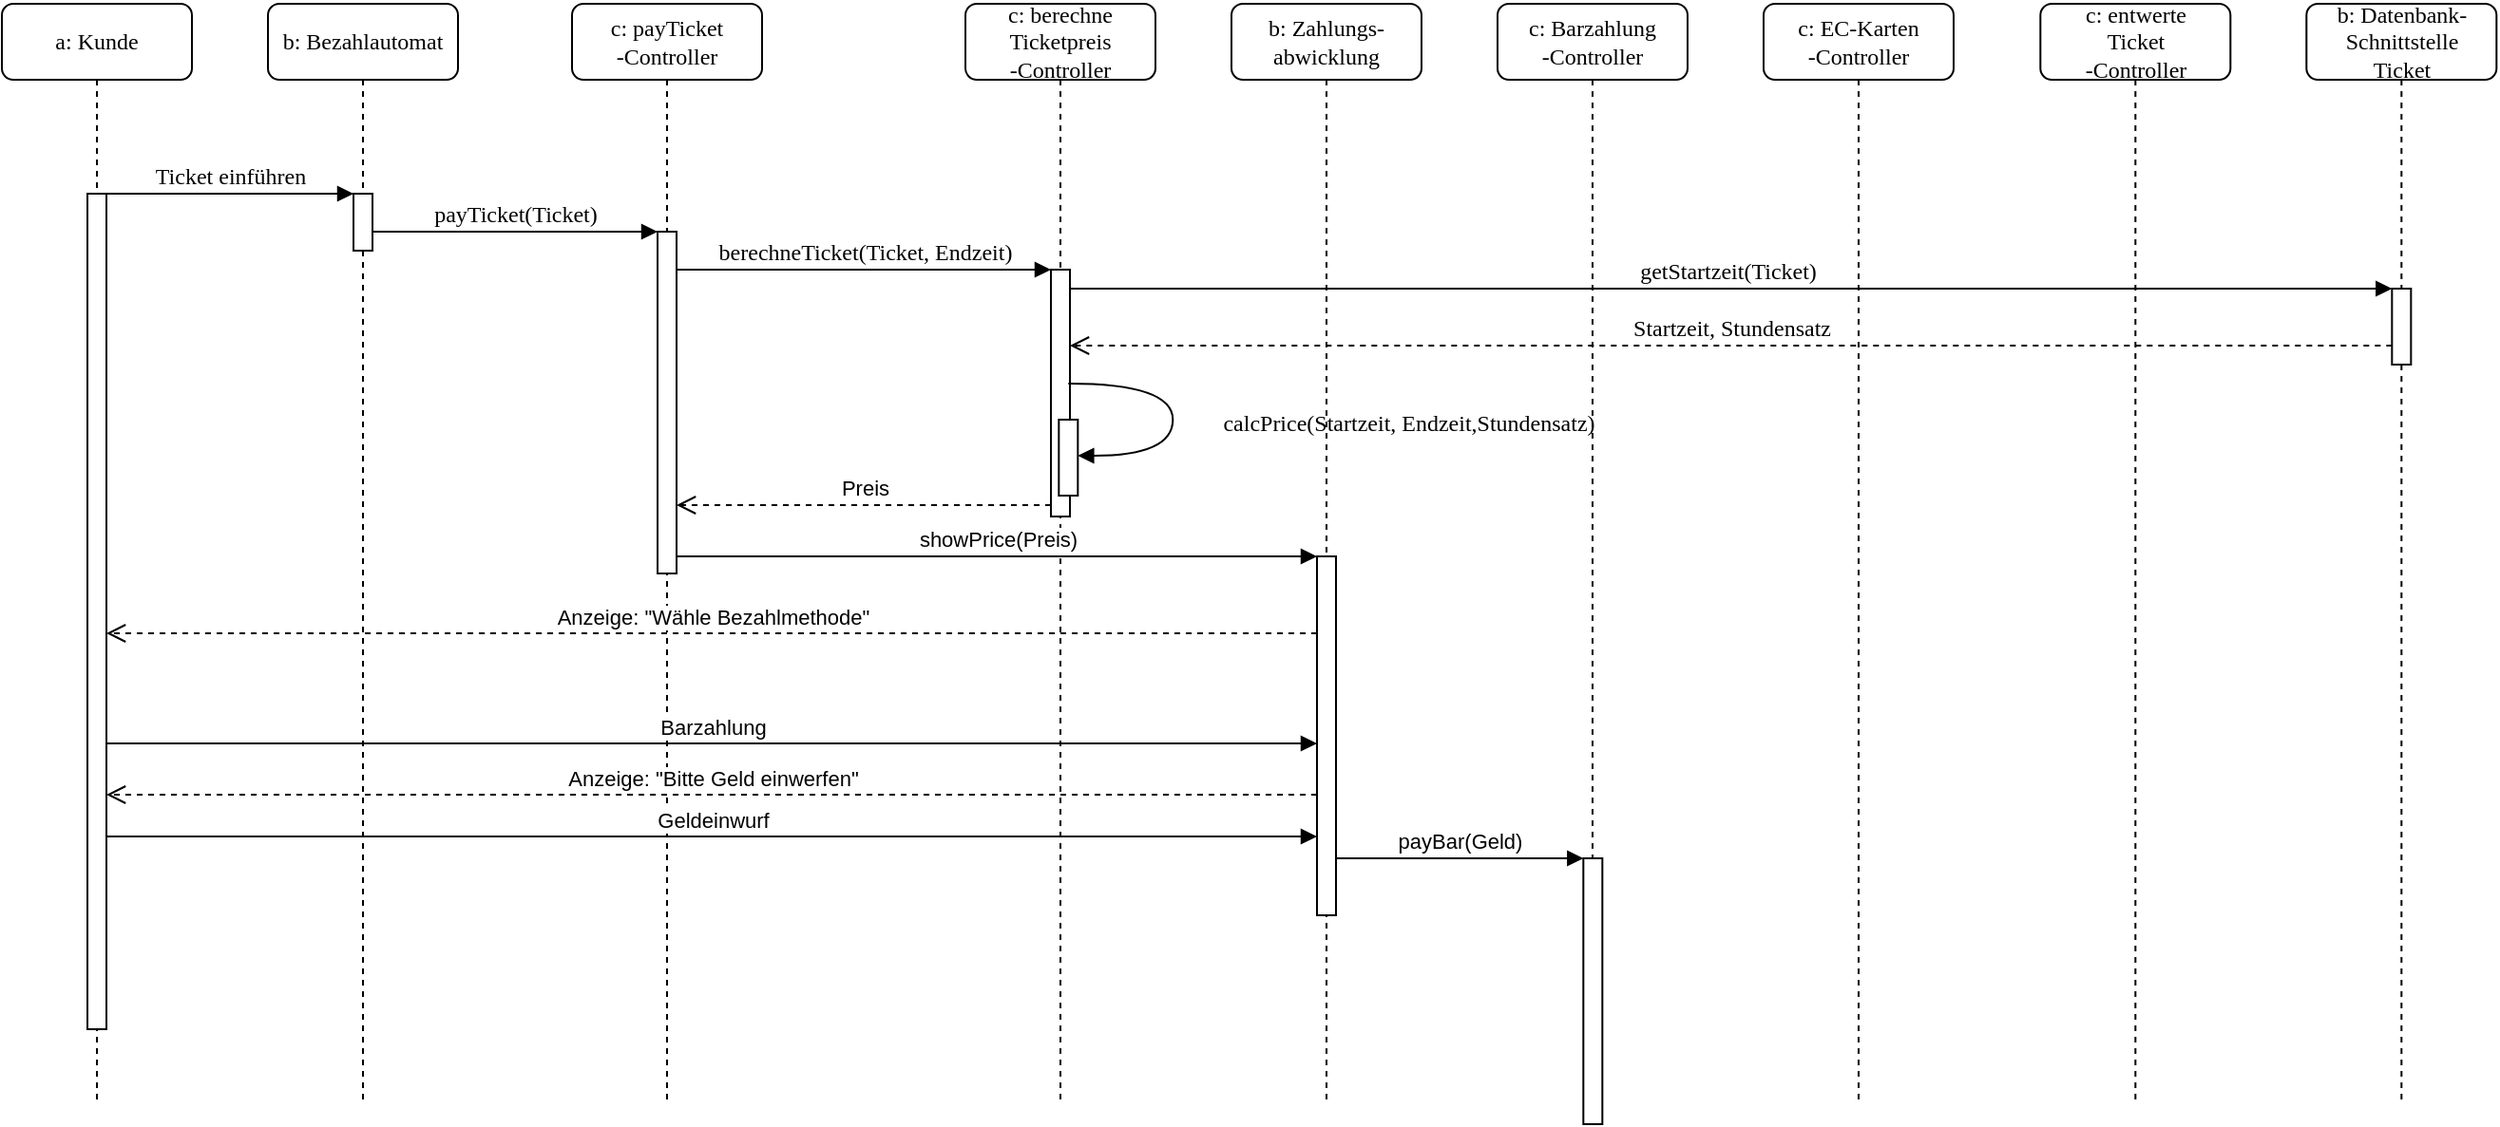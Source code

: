 <mxfile version="10.7.5" type="github"><diagram name="Page-1" id="13e1069c-82ec-6db2-03f1-153e76fe0fe0"><mxGraphModel dx="3047" dy="2093" grid="1" gridSize="10" guides="1" tooltips="1" connect="1" arrows="1" fold="1" page="1" pageScale="1" pageWidth="1100" pageHeight="850" background="#ffffff" math="0" shadow="0"><root><mxCell id="0"/><mxCell id="1" parent="0"/><mxCell id="GPIz5f-cf1OQXe9ibUi--5" value="getStartzeit(Ticket)" style="html=1;verticalAlign=bottom;endArrow=block;entryX=0;entryY=0;labelBackgroundColor=none;fontFamily=Verdana;fontSize=12;edgeStyle=elbowEdgeStyle;elbow=vertical;" edge="1" parent="1" source="7baba1c4bc27f4b0-4" target="GPIz5f-cf1OQXe9ibUi--4"><mxGeometry relative="1" as="geometry"><mxPoint x="1282.667" y="230" as="sourcePoint"/></mxGeometry></mxCell><mxCell id="7baba1c4bc27f4b0-2" value="b: Bezahlautomat" style="shape=umlLifeline;perimeter=lifelinePerimeter;whiteSpace=wrap;html=1;container=1;collapsible=0;recursiveResize=0;outlineConnect=0;rounded=1;shadow=0;comic=0;labelBackgroundColor=none;strokeColor=#000000;strokeWidth=1;fillColor=#FFFFFF;fontFamily=Verdana;fontSize=12;fontColor=#000000;align=center;" parent="1" vertex="1"><mxGeometry x="240" y="80" width="100" height="580" as="geometry"/></mxCell><mxCell id="7baba1c4bc27f4b0-10" value="" style="html=1;points=[];perimeter=orthogonalPerimeter;rounded=0;shadow=0;comic=0;labelBackgroundColor=none;strokeColor=#000000;strokeWidth=1;fillColor=#FFFFFF;fontFamily=Verdana;fontSize=12;fontColor=#000000;align=center;" parent="7baba1c4bc27f4b0-2" vertex="1"><mxGeometry x="45" y="100" width="10" height="30" as="geometry"/></mxCell><mxCell id="7baba1c4bc27f4b0-3" value="c:&amp;nbsp;&lt;span&gt;payTicket&lt;/span&gt;&lt;br&gt;&lt;span&gt;-Controller&lt;/span&gt;" style="shape=umlLifeline;perimeter=lifelinePerimeter;whiteSpace=wrap;html=1;container=1;collapsible=0;recursiveResize=0;outlineConnect=0;rounded=1;shadow=0;comic=0;labelBackgroundColor=none;strokeColor=#000000;strokeWidth=1;fillColor=#FFFFFF;fontFamily=Verdana;fontSize=12;fontColor=#000000;align=center;" parent="1" vertex="1"><mxGeometry x="400" y="80" width="100" height="580" as="geometry"/></mxCell><mxCell id="7baba1c4bc27f4b0-13" value="" style="html=1;points=[];perimeter=orthogonalPerimeter;rounded=0;shadow=0;comic=0;labelBackgroundColor=none;strokeColor=#000000;strokeWidth=1;fillColor=#FFFFFF;fontFamily=Verdana;fontSize=12;fontColor=#000000;align=center;" parent="7baba1c4bc27f4b0-3" vertex="1"><mxGeometry x="45" y="120" width="10" height="180" as="geometry"/></mxCell><mxCell id="7baba1c4bc27f4b0-4" value="c:&amp;nbsp;&lt;span&gt;berechne&lt;/span&gt;&lt;br&gt;&lt;span&gt;Ticketpreis&lt;/span&gt;&lt;br&gt;&lt;span&gt;-Controller&lt;/span&gt;" style="shape=umlLifeline;perimeter=lifelinePerimeter;whiteSpace=wrap;html=1;container=1;collapsible=0;recursiveResize=0;outlineConnect=0;rounded=1;shadow=0;comic=0;labelBackgroundColor=none;strokeColor=#000000;strokeWidth=1;fillColor=#FFFFFF;fontFamily=Verdana;fontSize=12;fontColor=#000000;align=center;" parent="1" vertex="1"><mxGeometry x="607" y="80" width="100" height="580" as="geometry"/></mxCell><mxCell id="7baba1c4bc27f4b0-5" value="b:&amp;nbsp;&lt;span&gt;Zahlungs-&lt;/span&gt;&lt;br&gt;&lt;span&gt;abwicklung&lt;/span&gt;" style="shape=umlLifeline;perimeter=lifelinePerimeter;whiteSpace=wrap;html=1;container=1;collapsible=0;recursiveResize=0;outlineConnect=0;rounded=1;shadow=0;comic=0;labelBackgroundColor=none;strokeColor=#000000;strokeWidth=1;fillColor=#FFFFFF;fontFamily=Verdana;fontSize=12;fontColor=#000000;align=center;" parent="1" vertex="1"><mxGeometry x="747" y="80" width="100" height="580" as="geometry"/></mxCell><mxCell id="GPIz5f-cf1OQXe9ibUi--14" value="" style="html=1;points=[];perimeter=orthogonalPerimeter;" vertex="1" parent="7baba1c4bc27f4b0-5"><mxGeometry x="45" y="291" width="10" height="189" as="geometry"/></mxCell><mxCell id="7baba1c4bc27f4b0-6" value="c:&amp;nbsp;&lt;span&gt;Barzahlung&lt;/span&gt;&lt;br&gt;&lt;span&gt;-Controller&lt;/span&gt;" style="shape=umlLifeline;perimeter=lifelinePerimeter;whiteSpace=wrap;html=1;container=1;collapsible=0;recursiveResize=0;outlineConnect=0;rounded=1;shadow=0;comic=0;labelBackgroundColor=none;strokeColor=#000000;strokeWidth=1;fillColor=#FFFFFF;fontFamily=Verdana;fontSize=12;fontColor=#000000;align=center;" parent="1" vertex="1"><mxGeometry x="887" y="80" width="100" height="580" as="geometry"/></mxCell><mxCell id="GPIz5f-cf1OQXe9ibUi--7" value="" style="html=1;points=[];perimeter=orthogonalPerimeter;rounded=0;shadow=0;comic=0;labelBackgroundColor=none;strokeColor=#000000;strokeWidth=1;fillColor=#FFFFFF;fontFamily=Verdana;fontSize=12;fontColor=#000000;align=center;" vertex="1" parent="7baba1c4bc27f4b0-6"><mxGeometry x="45.167" y="450" width="10" height="140" as="geometry"/></mxCell><mxCell id="7baba1c4bc27f4b0-7" value="c:&amp;nbsp;&lt;span&gt;EC-Karten&lt;/span&gt;&lt;br&gt;&lt;span&gt;-Controller&lt;/span&gt;" style="shape=umlLifeline;perimeter=lifelinePerimeter;whiteSpace=wrap;html=1;container=1;collapsible=0;recursiveResize=0;outlineConnect=0;rounded=1;shadow=0;comic=0;labelBackgroundColor=none;strokeColor=#000000;strokeWidth=1;fillColor=#FFFFFF;fontFamily=Verdana;fontSize=12;fontColor=#000000;align=center;" parent="1" vertex="1"><mxGeometry x="1027" y="80" width="100" height="580" as="geometry"/></mxCell><mxCell id="7baba1c4bc27f4b0-8" value="a: Kunde" style="shape=umlLifeline;perimeter=lifelinePerimeter;whiteSpace=wrap;html=1;container=1;collapsible=0;recursiveResize=0;outlineConnect=0;rounded=1;shadow=0;comic=0;labelBackgroundColor=none;strokeColor=#000000;strokeWidth=1;fillColor=#FFFFFF;fontFamily=Verdana;fontSize=12;fontColor=#000000;align=center;" parent="1" vertex="1"><mxGeometry x="100" y="80" width="100" height="580" as="geometry"/></mxCell><mxCell id="7baba1c4bc27f4b0-9" value="" style="html=1;points=[];perimeter=orthogonalPerimeter;rounded=0;shadow=0;comic=0;labelBackgroundColor=none;strokeColor=#000000;strokeWidth=1;fillColor=#FFFFFF;fontFamily=Verdana;fontSize=12;fontColor=#000000;align=center;" parent="7baba1c4bc27f4b0-8" vertex="1"><mxGeometry x="45" y="100" width="10" height="440" as="geometry"/></mxCell><mxCell id="7baba1c4bc27f4b0-16" value="" style="html=1;points=[];perimeter=orthogonalPerimeter;rounded=0;shadow=0;comic=0;labelBackgroundColor=none;strokeColor=#000000;strokeWidth=1;fillColor=#FFFFFF;fontFamily=Verdana;fontSize=12;fontColor=#000000;align=center;" parent="1" vertex="1"><mxGeometry x="652" y="220" width="10" height="130" as="geometry"/></mxCell><mxCell id="7baba1c4bc27f4b0-17" value="berechneTicket(Ticket, Endzeit)" style="html=1;verticalAlign=bottom;endArrow=block;labelBackgroundColor=none;fontFamily=Verdana;fontSize=12;edgeStyle=elbowEdgeStyle;elbow=vertical;" parent="1" source="7baba1c4bc27f4b0-13" target="7baba1c4bc27f4b0-16" edge="1"><mxGeometry relative="1" as="geometry"><mxPoint x="510" y="220" as="sourcePoint"/><Array as="points"><mxPoint x="460" y="220"/></Array></mxGeometry></mxCell><mxCell id="7baba1c4bc27f4b0-11" value="Ticket einführen" style="html=1;verticalAlign=bottom;endArrow=block;entryX=0;entryY=0;labelBackgroundColor=none;fontFamily=Verdana;fontSize=12;edgeStyle=elbowEdgeStyle;elbow=vertical;" parent="1" source="7baba1c4bc27f4b0-9" target="7baba1c4bc27f4b0-10" edge="1"><mxGeometry relative="1" as="geometry"><mxPoint x="220" y="190" as="sourcePoint"/></mxGeometry></mxCell><mxCell id="7baba1c4bc27f4b0-14" value="payTicket(Ticket)" style="html=1;verticalAlign=bottom;endArrow=block;entryX=0;entryY=0;labelBackgroundColor=none;fontFamily=Verdana;fontSize=12;edgeStyle=elbowEdgeStyle;elbow=vertical;" parent="1" source="7baba1c4bc27f4b0-10" target="7baba1c4bc27f4b0-13" edge="1"><mxGeometry relative="1" as="geometry"><mxPoint x="370" y="200" as="sourcePoint"/></mxGeometry></mxCell><mxCell id="GPIz5f-cf1OQXe9ibUi--1" value="c:&amp;nbsp;&lt;span&gt;entwerte&lt;/span&gt;&lt;br&gt;&lt;span&gt;Ticket&lt;/span&gt;&lt;br&gt;&lt;span&gt;-Controller&lt;/span&gt;&lt;br&gt;" style="shape=umlLifeline;perimeter=lifelinePerimeter;whiteSpace=wrap;html=1;container=1;collapsible=0;recursiveResize=0;outlineConnect=0;rounded=1;shadow=0;comic=0;labelBackgroundColor=none;strokeColor=#000000;strokeWidth=1;fillColor=#FFFFFF;fontFamily=Verdana;fontSize=12;fontColor=#000000;align=center;" vertex="1" parent="1"><mxGeometry x="1172.667" y="80" width="100" height="580" as="geometry"/></mxCell><mxCell id="GPIz5f-cf1OQXe9ibUi--2" value="b:&amp;nbsp;&lt;span&gt;Datenbank-&lt;/span&gt;&lt;br&gt;&lt;span&gt;Schnittstelle&lt;/span&gt;&lt;br&gt;&lt;span&gt;Ticket&lt;/span&gt;" style="shape=umlLifeline;perimeter=lifelinePerimeter;whiteSpace=wrap;html=1;container=1;collapsible=0;recursiveResize=0;outlineConnect=0;rounded=1;shadow=0;comic=0;labelBackgroundColor=none;strokeColor=#000000;strokeWidth=1;fillColor=#FFFFFF;fontFamily=Verdana;fontSize=12;fontColor=#000000;align=center;" vertex="1" parent="1"><mxGeometry x="1312.667" y="80" width="100" height="580" as="geometry"/></mxCell><mxCell id="GPIz5f-cf1OQXe9ibUi--4" value="" style="html=1;points=[];perimeter=orthogonalPerimeter;rounded=0;shadow=0;comic=0;labelBackgroundColor=none;strokeColor=#000000;strokeWidth=1;fillColor=#FFFFFF;fontFamily=Verdana;fontSize=12;fontColor=#000000;align=center;" vertex="1" parent="1"><mxGeometry x="1357.667" y="230" width="10" height="40" as="geometry"/></mxCell><mxCell id="GPIz5f-cf1OQXe9ibUi--6" value="Startzeit, Stundensatz" style="html=1;verticalAlign=bottom;endArrow=open;dashed=1;endSize=8;labelBackgroundColor=none;fontFamily=Verdana;fontSize=12;edgeStyle=elbowEdgeStyle;elbow=vertical;" edge="1" parent="1" source="GPIz5f-cf1OQXe9ibUi--4" target="7baba1c4bc27f4b0-16"><mxGeometry relative="1" as="geometry"><mxPoint x="1282.667" y="306" as="targetPoint"/><Array as="points"><mxPoint x="1302.667" y="260"/><mxPoint x="1332.667" y="260"/></Array></mxGeometry></mxCell><mxCell id="GPIz5f-cf1OQXe9ibUi--11" value="" style="html=1;points=[];perimeter=orthogonalPerimeter;rounded=0;shadow=0;comic=0;labelBackgroundColor=none;strokeColor=#000000;strokeWidth=1;fillColor=#FFFFFF;fontFamily=Verdana;fontSize=12;fontColor=#000000;align=center;" vertex="1" parent="1"><mxGeometry x="656.167" y="299" width="10" height="40" as="geometry"/></mxCell><mxCell id="GPIz5f-cf1OQXe9ibUi--12" value="calcPrice(Startzeit, Endzeit,Stundensatz)" style="html=1;verticalAlign=bottom;endArrow=block;labelBackgroundColor=none;fontFamily=Verdana;fontSize=12;elbow=vertical;edgeStyle=orthogonalEdgeStyle;curved=1;entryX=1;entryY=0.286;entryPerimeter=0;exitX=1.038;exitY=0.345;exitPerimeter=0;" edge="1" parent="1"><mxGeometry x="0.3" y="-124" relative="1" as="geometry"><mxPoint x="661.167" y="280" as="sourcePoint"/><mxPoint x="666.167" y="318" as="targetPoint"/><Array as="points"><mxPoint x="716.167" y="280"/><mxPoint x="716.167" y="318"/></Array><mxPoint x="124" y="116" as="offset"/></mxGeometry></mxCell><mxCell id="GPIz5f-cf1OQXe9ibUi--13" value="Preis" style="html=1;verticalAlign=bottom;endArrow=open;dashed=1;endSize=8;" edge="1" parent="1"><mxGeometry relative="1" as="geometry"><mxPoint x="652" y="344" as="sourcePoint"/><mxPoint x="455" y="344" as="targetPoint"/></mxGeometry></mxCell><mxCell id="GPIz5f-cf1OQXe9ibUi--15" value="showPrice(Preis)" style="html=1;verticalAlign=bottom;endArrow=block;" edge="1" parent="1" source="7baba1c4bc27f4b0-13" target="GPIz5f-cf1OQXe9ibUi--14"><mxGeometry width="80" relative="1" as="geometry"><mxPoint x="410" y="700" as="sourcePoint"/><mxPoint x="490" y="700" as="targetPoint"/></mxGeometry></mxCell><mxCell id="GPIz5f-cf1OQXe9ibUi--16" value="Anzeige: &quot;Wähle Bezahlmethode&quot;" style="html=1;verticalAlign=bottom;endArrow=open;dashed=1;endSize=8;" edge="1" parent="1"><mxGeometry relative="1" as="geometry"><mxPoint x="792" y="411.5" as="sourcePoint"/><mxPoint x="155" y="411.5" as="targetPoint"/></mxGeometry></mxCell><mxCell id="GPIz5f-cf1OQXe9ibUi--18" value="Barzahlung" style="html=1;verticalAlign=bottom;endArrow=none;startArrow=block;startFill=1;endFill=0;" edge="1" parent="1"><mxGeometry width="80" relative="1" as="geometry"><mxPoint x="792" y="469.5" as="sourcePoint"/><mxPoint x="155" y="469.5" as="targetPoint"/></mxGeometry></mxCell><mxCell id="GPIz5f-cf1OQXe9ibUi--20" value="payBar(Geld)" style="html=1;verticalAlign=bottom;endArrow=block;" edge="1" parent="1" target="GPIz5f-cf1OQXe9ibUi--7"><mxGeometry width="80" relative="1" as="geometry"><mxPoint x="802" y="530.0" as="sourcePoint"/><mxPoint x="600" y="730" as="targetPoint"/></mxGeometry></mxCell><mxCell id="GPIz5f-cf1OQXe9ibUi--21" value="Anzeige: &quot;Bitte Geld einwerfen&quot;" style="html=1;verticalAlign=bottom;endArrow=open;dashed=1;endSize=8;" edge="1" parent="1"><mxGeometry relative="1" as="geometry"><mxPoint x="792" y="496.5" as="sourcePoint"/><mxPoint x="155" y="496.5" as="targetPoint"/></mxGeometry></mxCell><mxCell id="GPIz5f-cf1OQXe9ibUi--22" value="Geldeinwurf" style="html=1;verticalAlign=bottom;endArrow=none;startArrow=block;startFill=1;endFill=0;" edge="1" parent="1"><mxGeometry width="80" relative="1" as="geometry"><mxPoint x="792" y="518.5" as="sourcePoint"/><mxPoint x="155" y="518.5" as="targetPoint"/></mxGeometry></mxCell></root></mxGraphModel></diagram></mxfile>